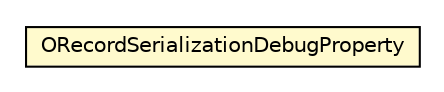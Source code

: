 #!/usr/local/bin/dot
#
# Class diagram 
# Generated by UMLGraph version R5_6-24-gf6e263 (http://www.umlgraph.org/)
#

digraph G {
	edge [fontname="Helvetica",fontsize=10,labelfontname="Helvetica",labelfontsize=10];
	node [fontname="Helvetica",fontsize=10,shape=plaintext];
	nodesep=0.25;
	ranksep=0.5;
	// com.orientechnologies.orient.core.serialization.serializer.record.binary.ORecordSerializationDebugProperty
	c5626449 [label=<<table title="com.orientechnologies.orient.core.serialization.serializer.record.binary.ORecordSerializationDebugProperty" border="0" cellborder="1" cellspacing="0" cellpadding="2" port="p" bgcolor="lemonChiffon" href="./ORecordSerializationDebugProperty.html">
		<tr><td><table border="0" cellspacing="0" cellpadding="1">
<tr><td align="center" balign="center"> ORecordSerializationDebugProperty </td></tr>
		</table></td></tr>
		</table>>, URL="./ORecordSerializationDebugProperty.html", fontname="Helvetica", fontcolor="black", fontsize=10.0];
}

